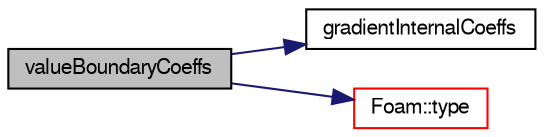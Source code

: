 digraph "valueBoundaryCoeffs"
{
  bgcolor="transparent";
  edge [fontname="FreeSans",fontsize="10",labelfontname="FreeSans",labelfontsize="10"];
  node [fontname="FreeSans",fontsize="10",shape=record];
  rankdir="LR";
  Node1799 [label="valueBoundaryCoeffs",height=0.2,width=0.4,color="black", fillcolor="grey75", style="filled", fontcolor="black"];
  Node1799 -> Node1800 [color="midnightblue",fontsize="10",style="solid",fontname="FreeSans"];
  Node1800 [label="gradientInternalCoeffs",height=0.2,width=0.4,color="black",URL="$a22354.html#aaaea44d60138d121cba097f25938911e",tooltip="Return the matrix diagonal coefficients corresponding to the. "];
  Node1799 -> Node1801 [color="midnightblue",fontsize="10",style="solid",fontname="FreeSans"];
  Node1801 [label="Foam::type",height=0.2,width=0.4,color="red",URL="$a21124.html#aec48583af672626378f501eb9fc32cd1",tooltip="Return the file type: DIRECTORY or FILE. "];
}
